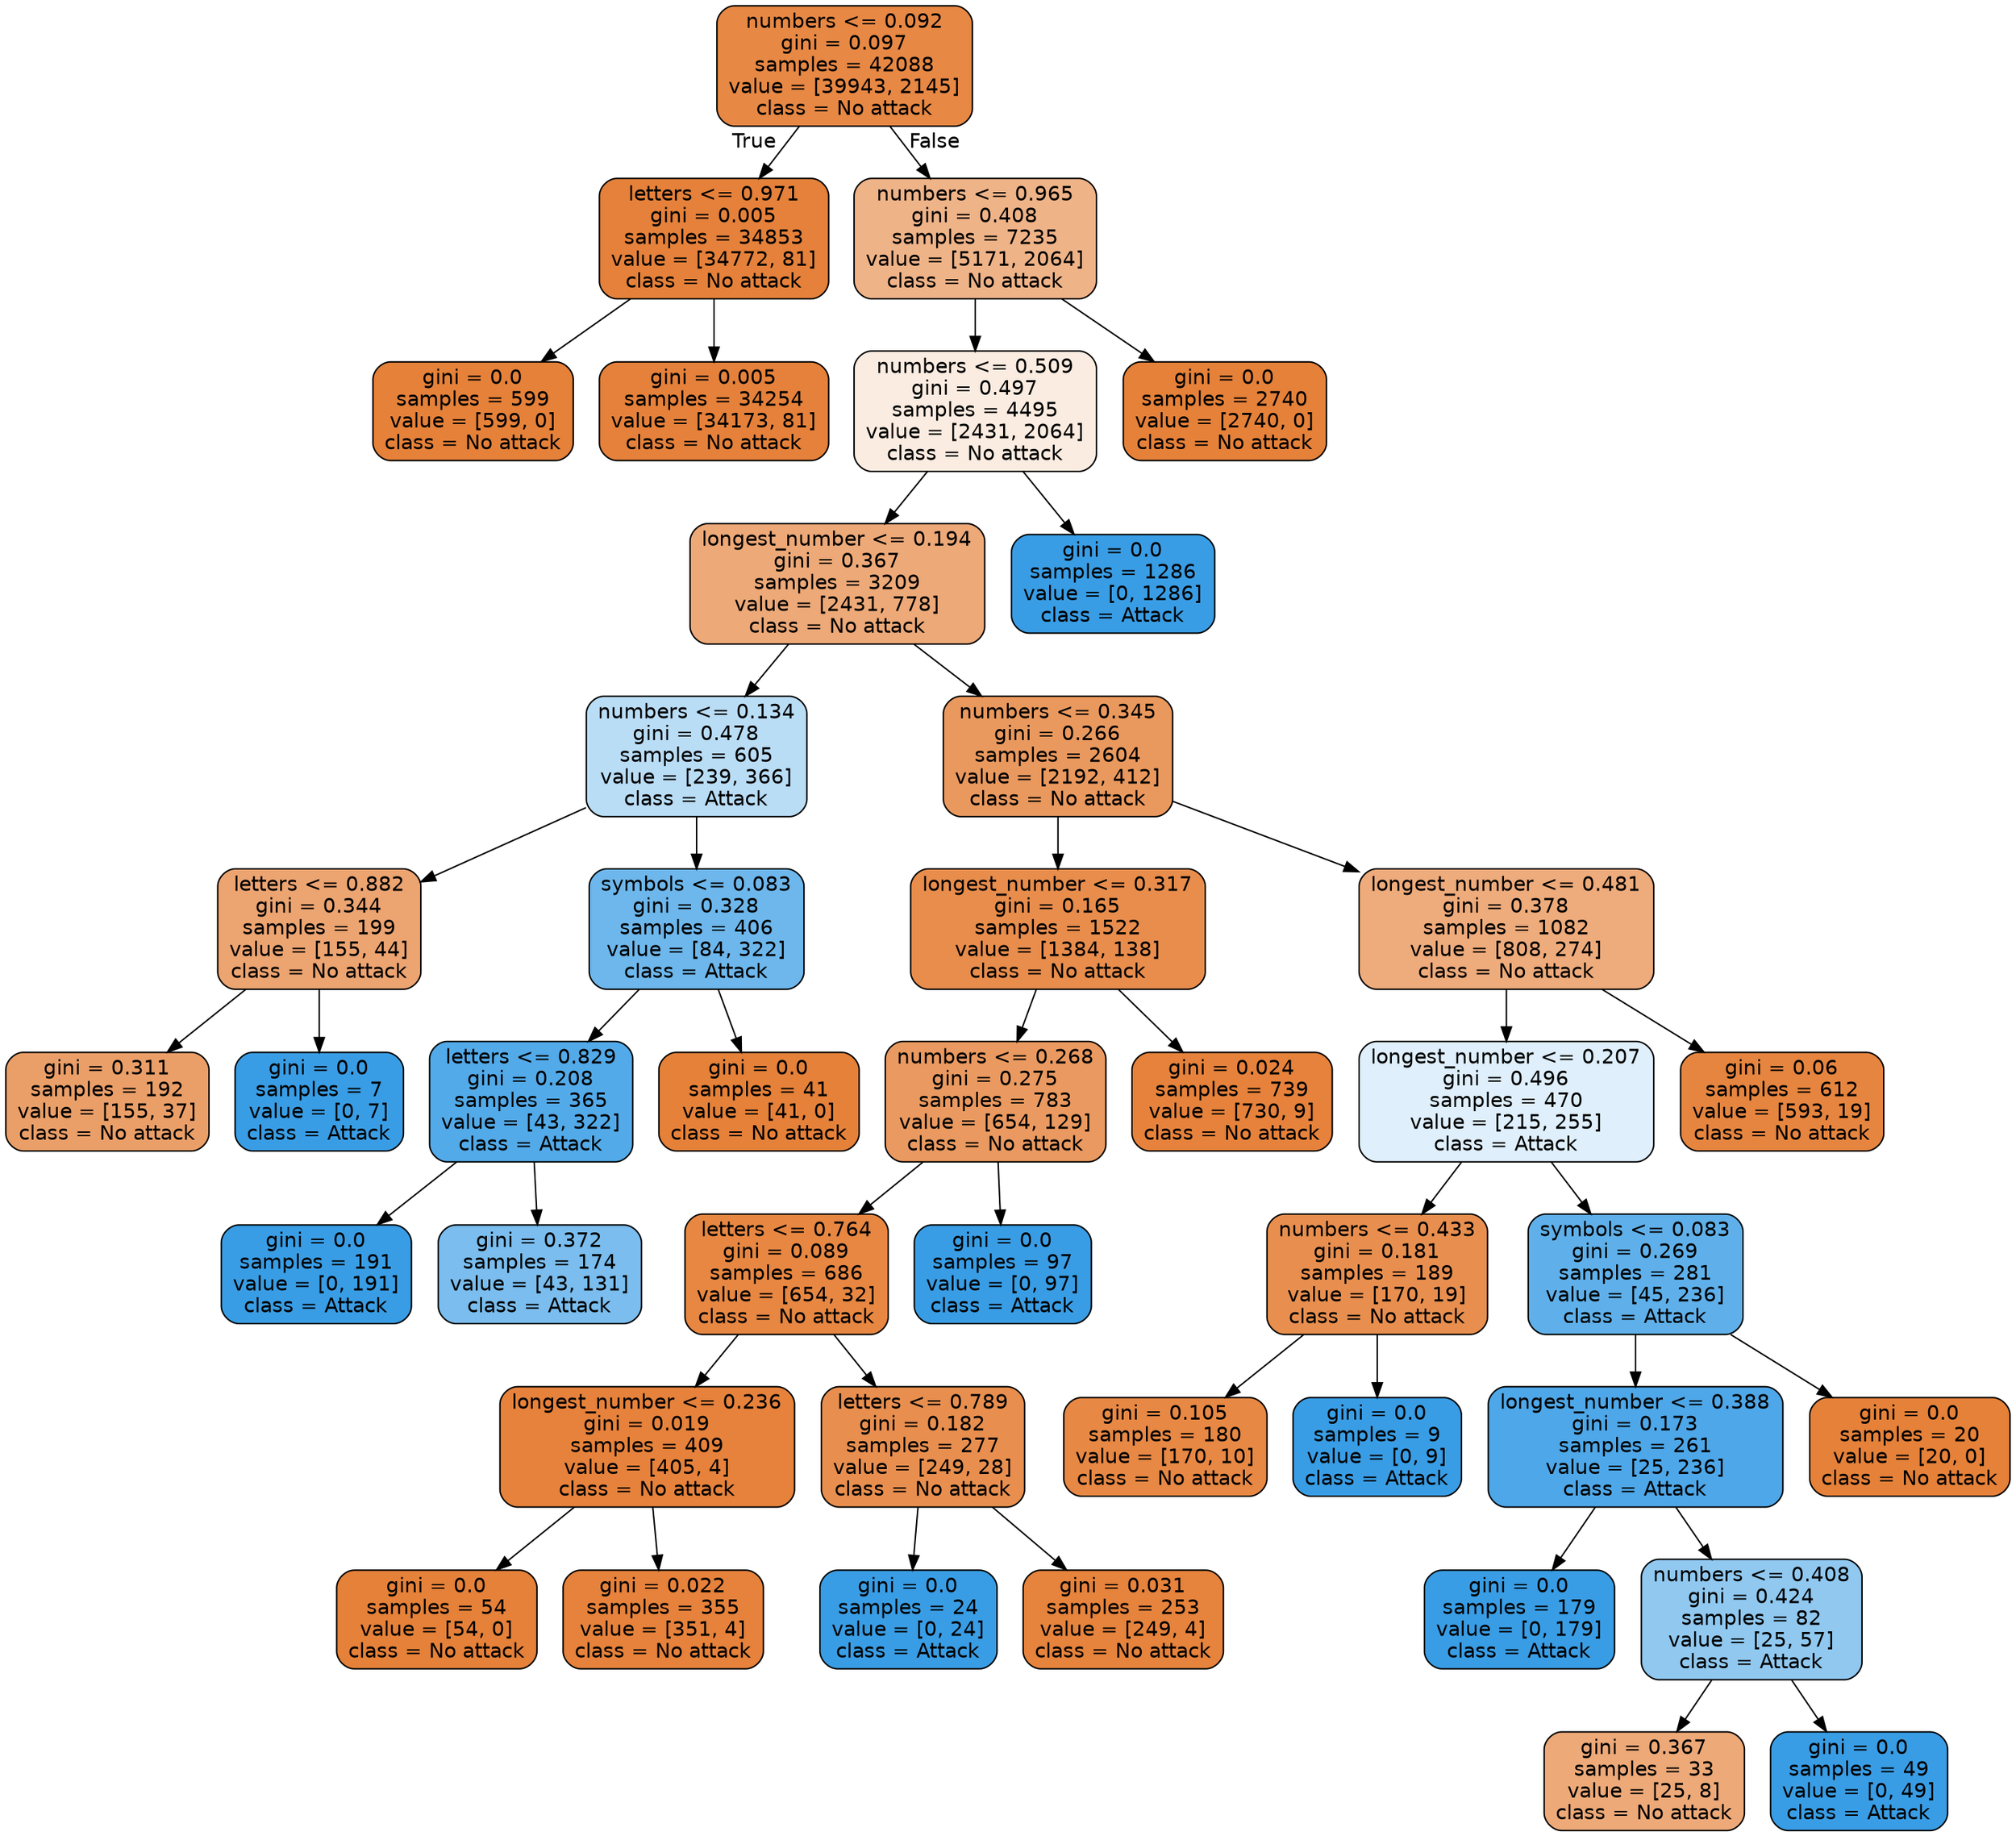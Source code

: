 digraph Tree {
node [shape=box, style="filled, rounded", color="black", fontname=helvetica] ;
edge [fontname=helvetica] ;
0 [label="numbers <= 0.092\ngini = 0.097\nsamples = 42088\nvalue = [39943, 2145]\nclass = No attack", fillcolor="#e58139f1"] ;
1 [label="letters <= 0.971\ngini = 0.005\nsamples = 34853\nvalue = [34772, 81]\nclass = No attack", fillcolor="#e58139fe"] ;
0 -> 1 [labeldistance=2.5, labelangle=45, headlabel="True"] ;
2 [label="gini = 0.0\nsamples = 599\nvalue = [599, 0]\nclass = No attack", fillcolor="#e58139ff"] ;
1 -> 2 ;
3 [label="gini = 0.005\nsamples = 34254\nvalue = [34173, 81]\nclass = No attack", fillcolor="#e58139fe"] ;
1 -> 3 ;
4 [label="numbers <= 0.965\ngini = 0.408\nsamples = 7235\nvalue = [5171, 2064]\nclass = No attack", fillcolor="#e5813999"] ;
0 -> 4 [labeldistance=2.5, labelangle=-45, headlabel="False"] ;
5 [label="numbers <= 0.509\ngini = 0.497\nsamples = 4495\nvalue = [2431, 2064]\nclass = No attack", fillcolor="#e5813926"] ;
4 -> 5 ;
6 [label="longest_number <= 0.194\ngini = 0.367\nsamples = 3209\nvalue = [2431, 778]\nclass = No attack", fillcolor="#e58139ad"] ;
5 -> 6 ;
7 [label="numbers <= 0.134\ngini = 0.478\nsamples = 605\nvalue = [239, 366]\nclass = Attack", fillcolor="#399de558"] ;
6 -> 7 ;
8 [label="letters <= 0.882\ngini = 0.344\nsamples = 199\nvalue = [155, 44]\nclass = No attack", fillcolor="#e58139b7"] ;
7 -> 8 ;
9 [label="gini = 0.311\nsamples = 192\nvalue = [155, 37]\nclass = No attack", fillcolor="#e58139c2"] ;
8 -> 9 ;
10 [label="gini = 0.0\nsamples = 7\nvalue = [0, 7]\nclass = Attack", fillcolor="#399de5ff"] ;
8 -> 10 ;
11 [label="symbols <= 0.083\ngini = 0.328\nsamples = 406\nvalue = [84, 322]\nclass = Attack", fillcolor="#399de5bc"] ;
7 -> 11 ;
12 [label="letters <= 0.829\ngini = 0.208\nsamples = 365\nvalue = [43, 322]\nclass = Attack", fillcolor="#399de5dd"] ;
11 -> 12 ;
13 [label="gini = 0.0\nsamples = 191\nvalue = [0, 191]\nclass = Attack", fillcolor="#399de5ff"] ;
12 -> 13 ;
14 [label="gini = 0.372\nsamples = 174\nvalue = [43, 131]\nclass = Attack", fillcolor="#399de5ab"] ;
12 -> 14 ;
15 [label="gini = 0.0\nsamples = 41\nvalue = [41, 0]\nclass = No attack", fillcolor="#e58139ff"] ;
11 -> 15 ;
16 [label="numbers <= 0.345\ngini = 0.266\nsamples = 2604\nvalue = [2192, 412]\nclass = No attack", fillcolor="#e58139cf"] ;
6 -> 16 ;
17 [label="longest_number <= 0.317\ngini = 0.165\nsamples = 1522\nvalue = [1384, 138]\nclass = No attack", fillcolor="#e58139e6"] ;
16 -> 17 ;
18 [label="numbers <= 0.268\ngini = 0.275\nsamples = 783\nvalue = [654, 129]\nclass = No attack", fillcolor="#e58139cd"] ;
17 -> 18 ;
19 [label="letters <= 0.764\ngini = 0.089\nsamples = 686\nvalue = [654, 32]\nclass = No attack", fillcolor="#e58139f3"] ;
18 -> 19 ;
20 [label="longest_number <= 0.236\ngini = 0.019\nsamples = 409\nvalue = [405, 4]\nclass = No attack", fillcolor="#e58139fc"] ;
19 -> 20 ;
21 [label="gini = 0.0\nsamples = 54\nvalue = [54, 0]\nclass = No attack", fillcolor="#e58139ff"] ;
20 -> 21 ;
22 [label="gini = 0.022\nsamples = 355\nvalue = [351, 4]\nclass = No attack", fillcolor="#e58139fc"] ;
20 -> 22 ;
23 [label="letters <= 0.789\ngini = 0.182\nsamples = 277\nvalue = [249, 28]\nclass = No attack", fillcolor="#e58139e2"] ;
19 -> 23 ;
24 [label="gini = 0.0\nsamples = 24\nvalue = [0, 24]\nclass = Attack", fillcolor="#399de5ff"] ;
23 -> 24 ;
25 [label="gini = 0.031\nsamples = 253\nvalue = [249, 4]\nclass = No attack", fillcolor="#e58139fb"] ;
23 -> 25 ;
26 [label="gini = 0.0\nsamples = 97\nvalue = [0, 97]\nclass = Attack", fillcolor="#399de5ff"] ;
18 -> 26 ;
27 [label="gini = 0.024\nsamples = 739\nvalue = [730, 9]\nclass = No attack", fillcolor="#e58139fc"] ;
17 -> 27 ;
28 [label="longest_number <= 0.481\ngini = 0.378\nsamples = 1082\nvalue = [808, 274]\nclass = No attack", fillcolor="#e58139a9"] ;
16 -> 28 ;
29 [label="longest_number <= 0.207\ngini = 0.496\nsamples = 470\nvalue = [215, 255]\nclass = Attack", fillcolor="#399de528"] ;
28 -> 29 ;
30 [label="numbers <= 0.433\ngini = 0.181\nsamples = 189\nvalue = [170, 19]\nclass = No attack", fillcolor="#e58139e2"] ;
29 -> 30 ;
31 [label="gini = 0.105\nsamples = 180\nvalue = [170, 10]\nclass = No attack", fillcolor="#e58139f0"] ;
30 -> 31 ;
32 [label="gini = 0.0\nsamples = 9\nvalue = [0, 9]\nclass = Attack", fillcolor="#399de5ff"] ;
30 -> 32 ;
33 [label="symbols <= 0.083\ngini = 0.269\nsamples = 281\nvalue = [45, 236]\nclass = Attack", fillcolor="#399de5ce"] ;
29 -> 33 ;
34 [label="longest_number <= 0.388\ngini = 0.173\nsamples = 261\nvalue = [25, 236]\nclass = Attack", fillcolor="#399de5e4"] ;
33 -> 34 ;
35 [label="gini = 0.0\nsamples = 179\nvalue = [0, 179]\nclass = Attack", fillcolor="#399de5ff"] ;
34 -> 35 ;
36 [label="numbers <= 0.408\ngini = 0.424\nsamples = 82\nvalue = [25, 57]\nclass = Attack", fillcolor="#399de58f"] ;
34 -> 36 ;
37 [label="gini = 0.367\nsamples = 33\nvalue = [25, 8]\nclass = No attack", fillcolor="#e58139ad"] ;
36 -> 37 ;
38 [label="gini = 0.0\nsamples = 49\nvalue = [0, 49]\nclass = Attack", fillcolor="#399de5ff"] ;
36 -> 38 ;
39 [label="gini = 0.0\nsamples = 20\nvalue = [20, 0]\nclass = No attack", fillcolor="#e58139ff"] ;
33 -> 39 ;
40 [label="gini = 0.06\nsamples = 612\nvalue = [593, 19]\nclass = No attack", fillcolor="#e58139f7"] ;
28 -> 40 ;
41 [label="gini = 0.0\nsamples = 1286\nvalue = [0, 1286]\nclass = Attack", fillcolor="#399de5ff"] ;
5 -> 41 ;
42 [label="gini = 0.0\nsamples = 2740\nvalue = [2740, 0]\nclass = No attack", fillcolor="#e58139ff"] ;
4 -> 42 ;
}